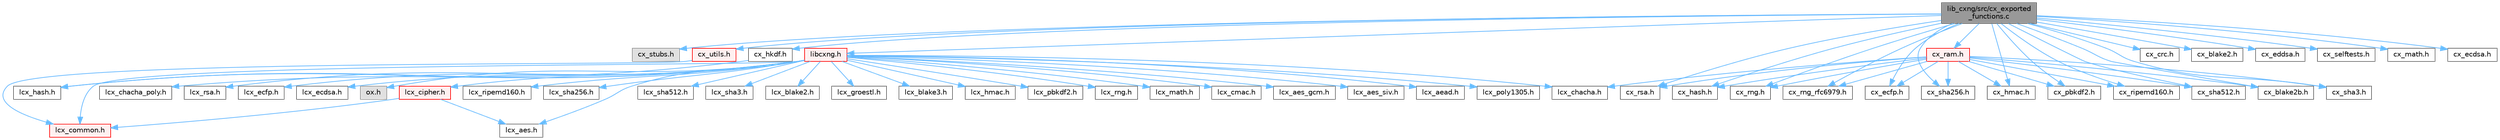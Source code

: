 digraph "lib_cxng/src/cx_exported_functions.c"
{
 // LATEX_PDF_SIZE
  bgcolor="transparent";
  edge [fontname=Helvetica,fontsize=10,labelfontname=Helvetica,labelfontsize=10];
  node [fontname=Helvetica,fontsize=10,shape=box,height=0.2,width=0.4];
  Node1 [label="lib_cxng/src/cx_exported\l_functions.c",height=0.2,width=0.4,color="gray40", fillcolor="grey60", style="filled", fontcolor="black",tooltip=" "];
  Node1 -> Node2 [color="steelblue1",style="solid"];
  Node2 [label="cx_stubs.h",height=0.2,width=0.4,color="grey60", fillcolor="#E0E0E0", style="filled",tooltip=" "];
  Node1 -> Node3 [color="steelblue1",style="solid"];
  Node3 [label="libcxng.h",height=0.2,width=0.4,color="red", fillcolor="#FFF0F0", style="filled",URL="$libcxng_8h.html",tooltip="Include cryptography files."];
  Node3 -> Node4 [color="steelblue1",style="solid"];
  Node4 [label="ox.h",height=0.2,width=0.4,color="grey60", fillcolor="#E0E0E0", style="filled",tooltip=" "];
  Node3 -> Node5 [color="steelblue1",style="solid"];
  Node5 [label="lcx_common.h",height=0.2,width=0.4,color="red", fillcolor="#FFF0F0", style="filled",URL="$lcx__common_8h.html",tooltip="Cryptography flags."];
  Node3 -> Node7 [color="steelblue1",style="solid"];
  Node7 [label="lcx_hash.h",height=0.2,width=0.4,color="grey40", fillcolor="white", style="filled",URL="$lcx__hash_8h.html",tooltip="Hash functions."];
  Node3 -> Node8 [color="steelblue1",style="solid"];
  Node8 [label="lcx_ripemd160.h",height=0.2,width=0.4,color="grey40", fillcolor="white", style="filled",URL="$lcx__ripemd160_8h.html",tooltip="RIPEMD-160 hash function."];
  Node3 -> Node9 [color="steelblue1",style="solid"];
  Node9 [label="lcx_sha256.h",height=0.2,width=0.4,color="grey40", fillcolor="white", style="filled",URL="$lcx__sha256_8h.html",tooltip="SHA-2 (Secure Hash Algorithm 2)"];
  Node3 -> Node10 [color="steelblue1",style="solid"];
  Node10 [label="lcx_sha512.h",height=0.2,width=0.4,color="grey40", fillcolor="white", style="filled",URL="$lcx__sha512_8h.html",tooltip="SHA-2 (Secure Hash Algorithm 2)"];
  Node3 -> Node11 [color="steelblue1",style="solid"];
  Node11 [label="lcx_sha3.h",height=0.2,width=0.4,color="grey40", fillcolor="white", style="filled",URL="$lcx__sha3_8h.html",tooltip="SHA-3 (Secure Hash Algorithm 3)"];
  Node3 -> Node12 [color="steelblue1",style="solid"];
  Node12 [label="lcx_blake2.h",height=0.2,width=0.4,color="grey40", fillcolor="white", style="filled",URL="$lcx__blake2_8h.html",tooltip="BLAKE2 crypographic hash function."];
  Node3 -> Node13 [color="steelblue1",style="solid"];
  Node13 [label="lcx_groestl.h",height=0.2,width=0.4,color="grey40", fillcolor="white", style="filled",URL="$lcx__groestl_8h.html",tooltip="GROESTL hash function."];
  Node3 -> Node14 [color="steelblue1",style="solid"];
  Node14 [label="lcx_blake3.h",height=0.2,width=0.4,color="grey40", fillcolor="white", style="filled",URL="$lcx__blake3_8h.html",tooltip="BLAKE3 hash function."];
  Node3 -> Node15 [color="steelblue1",style="solid"];
  Node15 [label="lcx_hmac.h",height=0.2,width=0.4,color="grey40", fillcolor="white", style="filled",URL="$lcx__hmac_8h.html",tooltip="HMAC (Keyed-Hash Message Authentication Code)"];
  Node3 -> Node16 [color="steelblue1",style="solid"];
  Node16 [label="lcx_pbkdf2.h",height=0.2,width=0.4,color="grey40", fillcolor="white", style="filled",URL="$lcx__pbkdf2_8h.html",tooltip="PBKDF2 (Password-Based Key Derivation Function)"];
  Node3 -> Node17 [color="steelblue1",style="solid"];
  Node17 [label="lcx_rng.h",height=0.2,width=0.4,color="grey40", fillcolor="white", style="filled",URL="$lcx__rng_8h.html",tooltip="Random Number Generation."];
  Node3 -> Node18 [color="steelblue1",style="solid"];
  Node18 [label="lcx_math.h",height=0.2,width=0.4,color="grey40", fillcolor="white", style="filled",URL="$lcx__math_8h.html",tooltip="Basic arithmetic."];
  Node3 -> Node19 [color="steelblue1",style="solid"];
  Node19 [label="lcx_chacha.h",height=0.2,width=0.4,color="grey40", fillcolor="white", style="filled",URL="$lcx__chacha_8h.html",tooltip="Chacha cipher."];
  Node3 -> Node20 [color="steelblue1",style="solid"];
  Node20 [label="lcx_cipher.h",height=0.2,width=0.4,color="red", fillcolor="#FFF0F0", style="filled",URL="$lcx__cipher_8h.html",tooltip="API for block ciphers."];
  Node20 -> Node5 [color="steelblue1",style="solid"];
  Node20 -> Node25 [color="steelblue1",style="solid"];
  Node25 [label="lcx_aes.h",height=0.2,width=0.4,color="grey40", fillcolor="white", style="filled",URL="$lcx__aes_8h.html",tooltip="AES (Advanced Encryption Standard)."];
  Node3 -> Node27 [color="steelblue1",style="solid"];
  Node27 [label="lcx_cmac.h",height=0.2,width=0.4,color="grey40", fillcolor="white", style="filled",URL="$lcx__cmac_8h.html",tooltip="CMAC (Cipher-based Message Authentication Code)."];
  Node3 -> Node25 [color="steelblue1",style="solid"];
  Node3 -> Node28 [color="steelblue1",style="solid"];
  Node28 [label="lcx_aes_gcm.h",height=0.2,width=0.4,color="grey40", fillcolor="white", style="filled",URL="$lcx__aes__gcm_8h.html",tooltip="AES in Galois/Counter Mode (AES-GCM)"];
  Node3 -> Node29 [color="steelblue1",style="solid"];
  Node29 [label="lcx_aes_siv.h",height=0.2,width=0.4,color="grey40", fillcolor="white", style="filled",URL="$lcx__aes__siv_8h.html",tooltip="Advanced Encryption Standard with Synthetic Initialization Vector (AES-SIV)."];
  Node3 -> Node30 [color="steelblue1",style="solid"];
  Node30 [label="lcx_aead.h",height=0.2,width=0.4,color="grey40", fillcolor="white", style="filled",URL="$lcx__aead_8h.html",tooltip="Authenticated Encryption with Associated Data (AEAD)"];
  Node3 -> Node31 [color="steelblue1",style="solid"];
  Node31 [label="lcx_poly1305.h",height=0.2,width=0.4,color="grey40", fillcolor="white", style="filled",URL="$lcx__poly1305_8h.html",tooltip="POLY1305 Message Authentication Code."];
  Node3 -> Node32 [color="steelblue1",style="solid"];
  Node32 [label="lcx_chacha_poly.h",height=0.2,width=0.4,color="grey40", fillcolor="white", style="filled",URL="$lcx__chacha__poly_8h.html",tooltip="CHACHA20_POLY1305 Authenticated Encryption with Additional Data (AEAD)"];
  Node3 -> Node33 [color="steelblue1",style="solid"];
  Node33 [label="lcx_rsa.h",height=0.2,width=0.4,color="grey40", fillcolor="white", style="filled",URL="$lcx__rsa_8h.html",tooltip="RSA algorithm."];
  Node3 -> Node34 [color="steelblue1",style="solid"];
  Node34 [label="lcx_ecfp.h",height=0.2,width=0.4,color="grey40", fillcolor="white", style="filled",URL="$lcx__ecfp_8h.html",tooltip="Key pair generation based on elliptic curves."];
  Node3 -> Node35 [color="steelblue1",style="solid"];
  Node35 [label="lcx_ecdsa.h",height=0.2,width=0.4,color="grey40", fillcolor="white", style="filled",URL="$lcx__ecdsa_8h.html",tooltip="ECDSA (Elliptic Curve Digital Signature Algorithm)."];
  Node1 -> Node40 [color="steelblue1",style="solid"];
  Node40 [label="cx_crc.h",height=0.2,width=0.4,color="grey40", fillcolor="white", style="filled",URL="$cx__crc_8h.html",tooltip=" "];
  Node1 -> Node41 [color="steelblue1",style="solid"];
  Node41 [label="cx_rsa.h",height=0.2,width=0.4,color="grey40", fillcolor="white", style="filled",URL="$cx__rsa_8h.html",tooltip=" "];
  Node1 -> Node42 [color="steelblue1",style="solid"];
  Node42 [label="cx_hkdf.h",height=0.2,width=0.4,color="grey40", fillcolor="white", style="filled",URL="$cx__hkdf_8h.html",tooltip=" "];
  Node42 -> Node7 [color="steelblue1",style="solid"];
  Node1 -> Node43 [color="steelblue1",style="solid"];
  Node43 [label="cx_hash.h",height=0.2,width=0.4,color="grey40", fillcolor="white", style="filled",URL="$cx__hash_8h.html",tooltip=" "];
  Node1 -> Node44 [color="steelblue1",style="solid"];
  Node44 [label="cx_rng.h",height=0.2,width=0.4,color="grey40", fillcolor="white", style="filled",URL="$cx__rng_8h.html",tooltip=" "];
  Node1 -> Node45 [color="steelblue1",style="solid"];
  Node45 [label="cx_rng_rfc6979.h",height=0.2,width=0.4,color="grey40", fillcolor="white", style="filled",URL="$cx__rng__rfc6979_8h.html",tooltip=" "];
  Node1 -> Node46 [color="steelblue1",style="solid"];
  Node46 [label="cx_ecfp.h",height=0.2,width=0.4,color="grey40", fillcolor="white", style="filled",URL="$cx__ecfp_8h.html",tooltip=" "];
  Node1 -> Node47 [color="steelblue1",style="solid"];
  Node47 [label="cx_sha256.h",height=0.2,width=0.4,color="grey40", fillcolor="white", style="filled",URL="$cx__sha256_8h.html",tooltip=" "];
  Node1 -> Node48 [color="steelblue1",style="solid"];
  Node48 [label="cx_hmac.h",height=0.2,width=0.4,color="grey40", fillcolor="white", style="filled",URL="$cx__hmac_8h.html",tooltip=" "];
  Node1 -> Node49 [color="steelblue1",style="solid"];
  Node49 [label="cx_pbkdf2.h",height=0.2,width=0.4,color="grey40", fillcolor="white", style="filled",URL="$cx__pbkdf2_8h.html",tooltip=" "];
  Node1 -> Node50 [color="steelblue1",style="solid"];
  Node50 [label="cx_blake2.h",height=0.2,width=0.4,color="grey40", fillcolor="white", style="filled",URL="$cx__blake2_8h.html",tooltip=" "];
  Node1 -> Node51 [color="steelblue1",style="solid"];
  Node51 [label="cx_eddsa.h",height=0.2,width=0.4,color="grey40", fillcolor="white", style="filled",URL="$cx__eddsa_8h.html",tooltip=" "];
  Node1 -> Node52 [color="steelblue1",style="solid"];
  Node52 [label="cx_ripemd160.h",height=0.2,width=0.4,color="grey40", fillcolor="white", style="filled",URL="$cx__ripemd160_8h.html",tooltip=" "];
  Node1 -> Node53 [color="steelblue1",style="solid"];
  Node53 [label="cx_selftests.h",height=0.2,width=0.4,color="grey40", fillcolor="white", style="filled",URL="$cx__selftests_8h.html",tooltip=" "];
  Node1 -> Node54 [color="steelblue1",style="solid"];
  Node54 [label="cx_math.h",height=0.2,width=0.4,color="grey40", fillcolor="white", style="filled",URL="$cx__math_8h.html",tooltip=" "];
  Node1 -> Node55 [color="steelblue1",style="solid"];
  Node55 [label="cx_ecdsa.h",height=0.2,width=0.4,color="grey40", fillcolor="white", style="filled",URL="$cx__ecdsa_8h.html",tooltip=" "];
  Node1 -> Node56 [color="steelblue1",style="solid"];
  Node56 [label="cx_sha512.h",height=0.2,width=0.4,color="grey40", fillcolor="white", style="filled",URL="$cx__sha512_8h.html",tooltip=" "];
  Node1 -> Node57 [color="steelblue1",style="solid"];
  Node57 [label="cx_utils.h",height=0.2,width=0.4,color="red", fillcolor="#FFF0F0", style="filled",URL="$cx__utils_8h.html",tooltip=" "];
  Node57 -> Node5 [color="steelblue1",style="solid"];
  Node1 -> Node59 [color="steelblue1",style="solid"];
  Node59 [label="cx_ram.h",height=0.2,width=0.4,color="red", fillcolor="#FFF0F0", style="filled",URL="$cx__ram_8h.html",tooltip=" "];
  Node59 -> Node43 [color="steelblue1",style="solid"];
  Node59 -> Node49 [color="steelblue1",style="solid"];
  Node59 -> Node46 [color="steelblue1",style="solid"];
  Node59 -> Node44 [color="steelblue1",style="solid"];
  Node59 -> Node45 [color="steelblue1",style="solid"];
  Node59 -> Node48 [color="steelblue1",style="solid"];
  Node59 -> Node60 [color="steelblue1",style="solid"];
  Node60 [label="cx_blake2b.h",height=0.2,width=0.4,color="grey40", fillcolor="white", style="filled",URL="$cx__blake2b_8h.html",tooltip=" "];
  Node59 -> Node41 [color="steelblue1",style="solid"];
  Node59 -> Node62 [color="steelblue1",style="solid"];
  Node62 [label="cx_sha3.h",height=0.2,width=0.4,color="grey40", fillcolor="white", style="filled",URL="$cx__sha3_8h.html",tooltip=" "];
  Node59 -> Node47 [color="steelblue1",style="solid"];
  Node59 -> Node56 [color="steelblue1",style="solid"];
  Node59 -> Node52 [color="steelblue1",style="solid"];
  Node59 -> Node19 [color="steelblue1",style="solid"];
  Node1 -> Node62 [color="steelblue1",style="solid"];
  Node1 -> Node60 [color="steelblue1",style="solid"];
}
